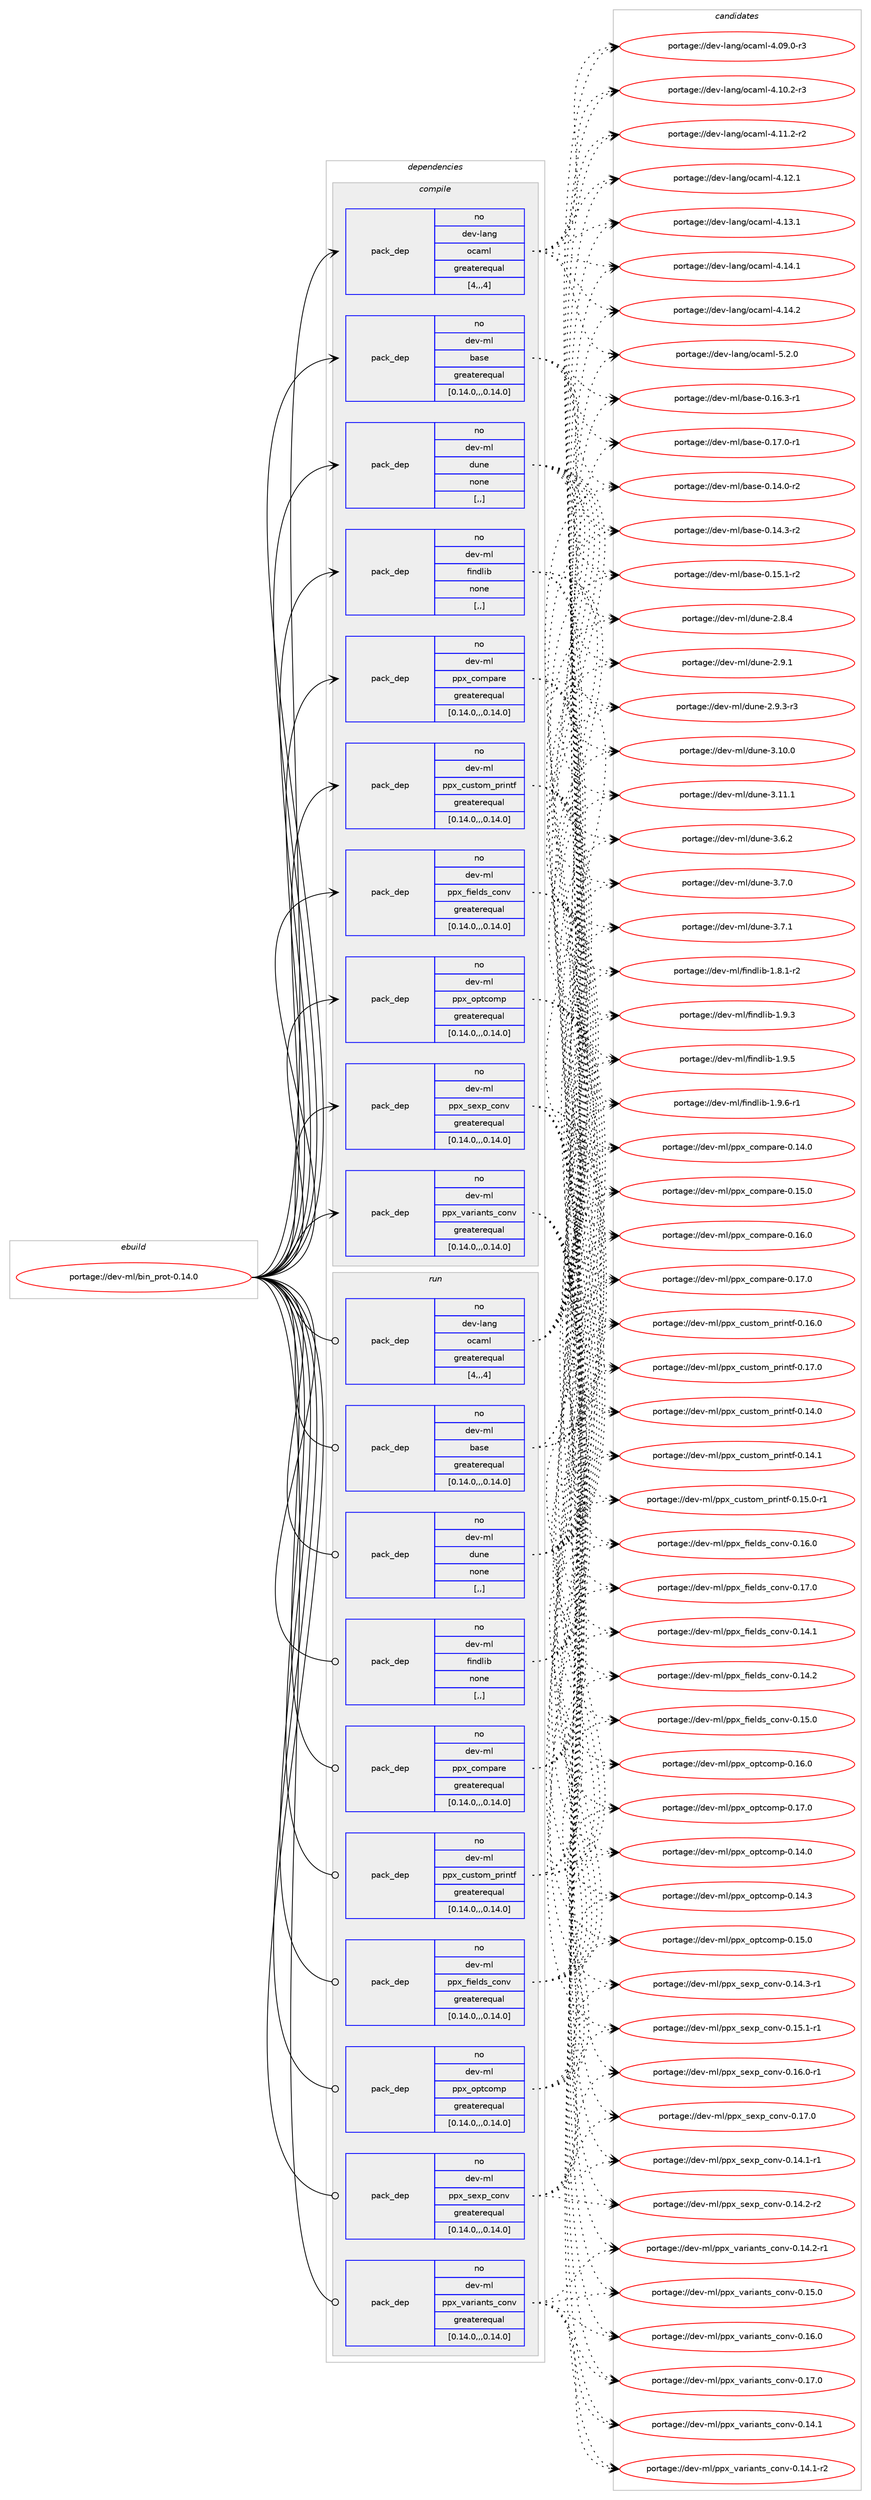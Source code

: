 digraph prolog {

# *************
# Graph options
# *************

newrank=true;
concentrate=true;
compound=true;
graph [rankdir=LR,fontname=Helvetica,fontsize=10,ranksep=1.5];#, ranksep=2.5, nodesep=0.2];
edge  [arrowhead=vee];
node  [fontname=Helvetica,fontsize=10];

# **********
# The ebuild
# **********

subgraph cluster_leftcol {
color=gray;
rank=same;
label=<<i>ebuild</i>>;
id [label="portage://dev-ml/bin_prot-0.14.0", color=red, width=4, href="../dev-ml/bin_prot-0.14.0.svg"];
}

# ****************
# The dependencies
# ****************

subgraph cluster_midcol {
color=gray;
label=<<i>dependencies</i>>;
subgraph cluster_compile {
fillcolor="#eeeeee";
style=filled;
label=<<i>compile</i>>;
subgraph pack85082 {
dependency114693 [label=<<TABLE BORDER="0" CELLBORDER="1" CELLSPACING="0" CELLPADDING="4" WIDTH="220"><TR><TD ROWSPAN="6" CELLPADDING="30">pack_dep</TD></TR><TR><TD WIDTH="110">no</TD></TR><TR><TD>dev-lang</TD></TR><TR><TD>ocaml</TD></TR><TR><TD>greaterequal</TD></TR><TR><TD>[4,,,4]</TD></TR></TABLE>>, shape=none, color=blue];
}
id:e -> dependency114693:w [weight=20,style="solid",arrowhead="vee"];
subgraph pack85083 {
dependency114694 [label=<<TABLE BORDER="0" CELLBORDER="1" CELLSPACING="0" CELLPADDING="4" WIDTH="220"><TR><TD ROWSPAN="6" CELLPADDING="30">pack_dep</TD></TR><TR><TD WIDTH="110">no</TD></TR><TR><TD>dev-ml</TD></TR><TR><TD>base</TD></TR><TR><TD>greaterequal</TD></TR><TR><TD>[0.14.0,,,0.14.0]</TD></TR></TABLE>>, shape=none, color=blue];
}
id:e -> dependency114694:w [weight=20,style="solid",arrowhead="vee"];
subgraph pack85084 {
dependency114695 [label=<<TABLE BORDER="0" CELLBORDER="1" CELLSPACING="0" CELLPADDING="4" WIDTH="220"><TR><TD ROWSPAN="6" CELLPADDING="30">pack_dep</TD></TR><TR><TD WIDTH="110">no</TD></TR><TR><TD>dev-ml</TD></TR><TR><TD>dune</TD></TR><TR><TD>none</TD></TR><TR><TD>[,,]</TD></TR></TABLE>>, shape=none, color=blue];
}
id:e -> dependency114695:w [weight=20,style="solid",arrowhead="vee"];
subgraph pack85085 {
dependency114696 [label=<<TABLE BORDER="0" CELLBORDER="1" CELLSPACING="0" CELLPADDING="4" WIDTH="220"><TR><TD ROWSPAN="6" CELLPADDING="30">pack_dep</TD></TR><TR><TD WIDTH="110">no</TD></TR><TR><TD>dev-ml</TD></TR><TR><TD>findlib</TD></TR><TR><TD>none</TD></TR><TR><TD>[,,]</TD></TR></TABLE>>, shape=none, color=blue];
}
id:e -> dependency114696:w [weight=20,style="solid",arrowhead="vee"];
subgraph pack85086 {
dependency114697 [label=<<TABLE BORDER="0" CELLBORDER="1" CELLSPACING="0" CELLPADDING="4" WIDTH="220"><TR><TD ROWSPAN="6" CELLPADDING="30">pack_dep</TD></TR><TR><TD WIDTH="110">no</TD></TR><TR><TD>dev-ml</TD></TR><TR><TD>ppx_compare</TD></TR><TR><TD>greaterequal</TD></TR><TR><TD>[0.14.0,,,0.14.0]</TD></TR></TABLE>>, shape=none, color=blue];
}
id:e -> dependency114697:w [weight=20,style="solid",arrowhead="vee"];
subgraph pack85087 {
dependency114698 [label=<<TABLE BORDER="0" CELLBORDER="1" CELLSPACING="0" CELLPADDING="4" WIDTH="220"><TR><TD ROWSPAN="6" CELLPADDING="30">pack_dep</TD></TR><TR><TD WIDTH="110">no</TD></TR><TR><TD>dev-ml</TD></TR><TR><TD>ppx_custom_printf</TD></TR><TR><TD>greaterequal</TD></TR><TR><TD>[0.14.0,,,0.14.0]</TD></TR></TABLE>>, shape=none, color=blue];
}
id:e -> dependency114698:w [weight=20,style="solid",arrowhead="vee"];
subgraph pack85088 {
dependency114699 [label=<<TABLE BORDER="0" CELLBORDER="1" CELLSPACING="0" CELLPADDING="4" WIDTH="220"><TR><TD ROWSPAN="6" CELLPADDING="30">pack_dep</TD></TR><TR><TD WIDTH="110">no</TD></TR><TR><TD>dev-ml</TD></TR><TR><TD>ppx_fields_conv</TD></TR><TR><TD>greaterequal</TD></TR><TR><TD>[0.14.0,,,0.14.0]</TD></TR></TABLE>>, shape=none, color=blue];
}
id:e -> dependency114699:w [weight=20,style="solid",arrowhead="vee"];
subgraph pack85089 {
dependency114700 [label=<<TABLE BORDER="0" CELLBORDER="1" CELLSPACING="0" CELLPADDING="4" WIDTH="220"><TR><TD ROWSPAN="6" CELLPADDING="30">pack_dep</TD></TR><TR><TD WIDTH="110">no</TD></TR><TR><TD>dev-ml</TD></TR><TR><TD>ppx_optcomp</TD></TR><TR><TD>greaterequal</TD></TR><TR><TD>[0.14.0,,,0.14.0]</TD></TR></TABLE>>, shape=none, color=blue];
}
id:e -> dependency114700:w [weight=20,style="solid",arrowhead="vee"];
subgraph pack85090 {
dependency114701 [label=<<TABLE BORDER="0" CELLBORDER="1" CELLSPACING="0" CELLPADDING="4" WIDTH="220"><TR><TD ROWSPAN="6" CELLPADDING="30">pack_dep</TD></TR><TR><TD WIDTH="110">no</TD></TR><TR><TD>dev-ml</TD></TR><TR><TD>ppx_sexp_conv</TD></TR><TR><TD>greaterequal</TD></TR><TR><TD>[0.14.0,,,0.14.0]</TD></TR></TABLE>>, shape=none, color=blue];
}
id:e -> dependency114701:w [weight=20,style="solid",arrowhead="vee"];
subgraph pack85091 {
dependency114702 [label=<<TABLE BORDER="0" CELLBORDER="1" CELLSPACING="0" CELLPADDING="4" WIDTH="220"><TR><TD ROWSPAN="6" CELLPADDING="30">pack_dep</TD></TR><TR><TD WIDTH="110">no</TD></TR><TR><TD>dev-ml</TD></TR><TR><TD>ppx_variants_conv</TD></TR><TR><TD>greaterequal</TD></TR><TR><TD>[0.14.0,,,0.14.0]</TD></TR></TABLE>>, shape=none, color=blue];
}
id:e -> dependency114702:w [weight=20,style="solid",arrowhead="vee"];
}
subgraph cluster_compileandrun {
fillcolor="#eeeeee";
style=filled;
label=<<i>compile and run</i>>;
}
subgraph cluster_run {
fillcolor="#eeeeee";
style=filled;
label=<<i>run</i>>;
subgraph pack85092 {
dependency114703 [label=<<TABLE BORDER="0" CELLBORDER="1" CELLSPACING="0" CELLPADDING="4" WIDTH="220"><TR><TD ROWSPAN="6" CELLPADDING="30">pack_dep</TD></TR><TR><TD WIDTH="110">no</TD></TR><TR><TD>dev-lang</TD></TR><TR><TD>ocaml</TD></TR><TR><TD>greaterequal</TD></TR><TR><TD>[4,,,4]</TD></TR></TABLE>>, shape=none, color=blue];
}
id:e -> dependency114703:w [weight=20,style="solid",arrowhead="odot"];
subgraph pack85093 {
dependency114704 [label=<<TABLE BORDER="0" CELLBORDER="1" CELLSPACING="0" CELLPADDING="4" WIDTH="220"><TR><TD ROWSPAN="6" CELLPADDING="30">pack_dep</TD></TR><TR><TD WIDTH="110">no</TD></TR><TR><TD>dev-ml</TD></TR><TR><TD>base</TD></TR><TR><TD>greaterequal</TD></TR><TR><TD>[0.14.0,,,0.14.0]</TD></TR></TABLE>>, shape=none, color=blue];
}
id:e -> dependency114704:w [weight=20,style="solid",arrowhead="odot"];
subgraph pack85094 {
dependency114705 [label=<<TABLE BORDER="0" CELLBORDER="1" CELLSPACING="0" CELLPADDING="4" WIDTH="220"><TR><TD ROWSPAN="6" CELLPADDING="30">pack_dep</TD></TR><TR><TD WIDTH="110">no</TD></TR><TR><TD>dev-ml</TD></TR><TR><TD>dune</TD></TR><TR><TD>none</TD></TR><TR><TD>[,,]</TD></TR></TABLE>>, shape=none, color=blue];
}
id:e -> dependency114705:w [weight=20,style="solid",arrowhead="odot"];
subgraph pack85095 {
dependency114706 [label=<<TABLE BORDER="0" CELLBORDER="1" CELLSPACING="0" CELLPADDING="4" WIDTH="220"><TR><TD ROWSPAN="6" CELLPADDING="30">pack_dep</TD></TR><TR><TD WIDTH="110">no</TD></TR><TR><TD>dev-ml</TD></TR><TR><TD>findlib</TD></TR><TR><TD>none</TD></TR><TR><TD>[,,]</TD></TR></TABLE>>, shape=none, color=blue];
}
id:e -> dependency114706:w [weight=20,style="solid",arrowhead="odot"];
subgraph pack85096 {
dependency114707 [label=<<TABLE BORDER="0" CELLBORDER="1" CELLSPACING="0" CELLPADDING="4" WIDTH="220"><TR><TD ROWSPAN="6" CELLPADDING="30">pack_dep</TD></TR><TR><TD WIDTH="110">no</TD></TR><TR><TD>dev-ml</TD></TR><TR><TD>ppx_compare</TD></TR><TR><TD>greaterequal</TD></TR><TR><TD>[0.14.0,,,0.14.0]</TD></TR></TABLE>>, shape=none, color=blue];
}
id:e -> dependency114707:w [weight=20,style="solid",arrowhead="odot"];
subgraph pack85097 {
dependency114708 [label=<<TABLE BORDER="0" CELLBORDER="1" CELLSPACING="0" CELLPADDING="4" WIDTH="220"><TR><TD ROWSPAN="6" CELLPADDING="30">pack_dep</TD></TR><TR><TD WIDTH="110">no</TD></TR><TR><TD>dev-ml</TD></TR><TR><TD>ppx_custom_printf</TD></TR><TR><TD>greaterequal</TD></TR><TR><TD>[0.14.0,,,0.14.0]</TD></TR></TABLE>>, shape=none, color=blue];
}
id:e -> dependency114708:w [weight=20,style="solid",arrowhead="odot"];
subgraph pack85098 {
dependency114709 [label=<<TABLE BORDER="0" CELLBORDER="1" CELLSPACING="0" CELLPADDING="4" WIDTH="220"><TR><TD ROWSPAN="6" CELLPADDING="30">pack_dep</TD></TR><TR><TD WIDTH="110">no</TD></TR><TR><TD>dev-ml</TD></TR><TR><TD>ppx_fields_conv</TD></TR><TR><TD>greaterequal</TD></TR><TR><TD>[0.14.0,,,0.14.0]</TD></TR></TABLE>>, shape=none, color=blue];
}
id:e -> dependency114709:w [weight=20,style="solid",arrowhead="odot"];
subgraph pack85099 {
dependency114710 [label=<<TABLE BORDER="0" CELLBORDER="1" CELLSPACING="0" CELLPADDING="4" WIDTH="220"><TR><TD ROWSPAN="6" CELLPADDING="30">pack_dep</TD></TR><TR><TD WIDTH="110">no</TD></TR><TR><TD>dev-ml</TD></TR><TR><TD>ppx_optcomp</TD></TR><TR><TD>greaterequal</TD></TR><TR><TD>[0.14.0,,,0.14.0]</TD></TR></TABLE>>, shape=none, color=blue];
}
id:e -> dependency114710:w [weight=20,style="solid",arrowhead="odot"];
subgraph pack85100 {
dependency114711 [label=<<TABLE BORDER="0" CELLBORDER="1" CELLSPACING="0" CELLPADDING="4" WIDTH="220"><TR><TD ROWSPAN="6" CELLPADDING="30">pack_dep</TD></TR><TR><TD WIDTH="110">no</TD></TR><TR><TD>dev-ml</TD></TR><TR><TD>ppx_sexp_conv</TD></TR><TR><TD>greaterequal</TD></TR><TR><TD>[0.14.0,,,0.14.0]</TD></TR></TABLE>>, shape=none, color=blue];
}
id:e -> dependency114711:w [weight=20,style="solid",arrowhead="odot"];
subgraph pack85101 {
dependency114712 [label=<<TABLE BORDER="0" CELLBORDER="1" CELLSPACING="0" CELLPADDING="4" WIDTH="220"><TR><TD ROWSPAN="6" CELLPADDING="30">pack_dep</TD></TR><TR><TD WIDTH="110">no</TD></TR><TR><TD>dev-ml</TD></TR><TR><TD>ppx_variants_conv</TD></TR><TR><TD>greaterequal</TD></TR><TR><TD>[0.14.0,,,0.14.0]</TD></TR></TABLE>>, shape=none, color=blue];
}
id:e -> dependency114712:w [weight=20,style="solid",arrowhead="odot"];
}
}

# **************
# The candidates
# **************

subgraph cluster_choices {
rank=same;
color=gray;
label=<<i>candidates</i>>;

subgraph choice85082 {
color=black;
nodesep=1;
choice1001011184510897110103471119997109108455246485746484511451 [label="portage://dev-lang/ocaml-4.09.0-r3", color=red, width=4,href="../dev-lang/ocaml-4.09.0-r3.svg"];
choice1001011184510897110103471119997109108455246494846504511451 [label="portage://dev-lang/ocaml-4.10.2-r3", color=red, width=4,href="../dev-lang/ocaml-4.10.2-r3.svg"];
choice1001011184510897110103471119997109108455246494946504511450 [label="portage://dev-lang/ocaml-4.11.2-r2", color=red, width=4,href="../dev-lang/ocaml-4.11.2-r2.svg"];
choice100101118451089711010347111999710910845524649504649 [label="portage://dev-lang/ocaml-4.12.1", color=red, width=4,href="../dev-lang/ocaml-4.12.1.svg"];
choice100101118451089711010347111999710910845524649514649 [label="portage://dev-lang/ocaml-4.13.1", color=red, width=4,href="../dev-lang/ocaml-4.13.1.svg"];
choice100101118451089711010347111999710910845524649524649 [label="portage://dev-lang/ocaml-4.14.1", color=red, width=4,href="../dev-lang/ocaml-4.14.1.svg"];
choice100101118451089711010347111999710910845524649524650 [label="portage://dev-lang/ocaml-4.14.2", color=red, width=4,href="../dev-lang/ocaml-4.14.2.svg"];
choice1001011184510897110103471119997109108455346504648 [label="portage://dev-lang/ocaml-5.2.0", color=red, width=4,href="../dev-lang/ocaml-5.2.0.svg"];
dependency114693:e -> choice1001011184510897110103471119997109108455246485746484511451:w [style=dotted,weight="100"];
dependency114693:e -> choice1001011184510897110103471119997109108455246494846504511451:w [style=dotted,weight="100"];
dependency114693:e -> choice1001011184510897110103471119997109108455246494946504511450:w [style=dotted,weight="100"];
dependency114693:e -> choice100101118451089711010347111999710910845524649504649:w [style=dotted,weight="100"];
dependency114693:e -> choice100101118451089711010347111999710910845524649514649:w [style=dotted,weight="100"];
dependency114693:e -> choice100101118451089711010347111999710910845524649524649:w [style=dotted,weight="100"];
dependency114693:e -> choice100101118451089711010347111999710910845524649524650:w [style=dotted,weight="100"];
dependency114693:e -> choice1001011184510897110103471119997109108455346504648:w [style=dotted,weight="100"];
}
subgraph choice85083 {
color=black;
nodesep=1;
choice10010111845109108479897115101454846495246484511450 [label="portage://dev-ml/base-0.14.0-r2", color=red, width=4,href="../dev-ml/base-0.14.0-r2.svg"];
choice10010111845109108479897115101454846495246514511450 [label="portage://dev-ml/base-0.14.3-r2", color=red, width=4,href="../dev-ml/base-0.14.3-r2.svg"];
choice10010111845109108479897115101454846495346494511450 [label="portage://dev-ml/base-0.15.1-r2", color=red, width=4,href="../dev-ml/base-0.15.1-r2.svg"];
choice10010111845109108479897115101454846495446514511449 [label="portage://dev-ml/base-0.16.3-r1", color=red, width=4,href="../dev-ml/base-0.16.3-r1.svg"];
choice10010111845109108479897115101454846495546484511449 [label="portage://dev-ml/base-0.17.0-r1", color=red, width=4,href="../dev-ml/base-0.17.0-r1.svg"];
dependency114694:e -> choice10010111845109108479897115101454846495246484511450:w [style=dotted,weight="100"];
dependency114694:e -> choice10010111845109108479897115101454846495246514511450:w [style=dotted,weight="100"];
dependency114694:e -> choice10010111845109108479897115101454846495346494511450:w [style=dotted,weight="100"];
dependency114694:e -> choice10010111845109108479897115101454846495446514511449:w [style=dotted,weight="100"];
dependency114694:e -> choice10010111845109108479897115101454846495546484511449:w [style=dotted,weight="100"];
}
subgraph choice85084 {
color=black;
nodesep=1;
choice1001011184510910847100117110101455046564652 [label="portage://dev-ml/dune-2.8.4", color=red, width=4,href="../dev-ml/dune-2.8.4.svg"];
choice1001011184510910847100117110101455046574649 [label="portage://dev-ml/dune-2.9.1", color=red, width=4,href="../dev-ml/dune-2.9.1.svg"];
choice10010111845109108471001171101014550465746514511451 [label="portage://dev-ml/dune-2.9.3-r3", color=red, width=4,href="../dev-ml/dune-2.9.3-r3.svg"];
choice100101118451091084710011711010145514649484648 [label="portage://dev-ml/dune-3.10.0", color=red, width=4,href="../dev-ml/dune-3.10.0.svg"];
choice100101118451091084710011711010145514649494649 [label="portage://dev-ml/dune-3.11.1", color=red, width=4,href="../dev-ml/dune-3.11.1.svg"];
choice1001011184510910847100117110101455146544650 [label="portage://dev-ml/dune-3.6.2", color=red, width=4,href="../dev-ml/dune-3.6.2.svg"];
choice1001011184510910847100117110101455146554648 [label="portage://dev-ml/dune-3.7.0", color=red, width=4,href="../dev-ml/dune-3.7.0.svg"];
choice1001011184510910847100117110101455146554649 [label="portage://dev-ml/dune-3.7.1", color=red, width=4,href="../dev-ml/dune-3.7.1.svg"];
dependency114695:e -> choice1001011184510910847100117110101455046564652:w [style=dotted,weight="100"];
dependency114695:e -> choice1001011184510910847100117110101455046574649:w [style=dotted,weight="100"];
dependency114695:e -> choice10010111845109108471001171101014550465746514511451:w [style=dotted,weight="100"];
dependency114695:e -> choice100101118451091084710011711010145514649484648:w [style=dotted,weight="100"];
dependency114695:e -> choice100101118451091084710011711010145514649494649:w [style=dotted,weight="100"];
dependency114695:e -> choice1001011184510910847100117110101455146544650:w [style=dotted,weight="100"];
dependency114695:e -> choice1001011184510910847100117110101455146554648:w [style=dotted,weight="100"];
dependency114695:e -> choice1001011184510910847100117110101455146554649:w [style=dotted,weight="100"];
}
subgraph choice85085 {
color=black;
nodesep=1;
choice1001011184510910847102105110100108105984549465646494511450 [label="portage://dev-ml/findlib-1.8.1-r2", color=red, width=4,href="../dev-ml/findlib-1.8.1-r2.svg"];
choice100101118451091084710210511010010810598454946574651 [label="portage://dev-ml/findlib-1.9.3", color=red, width=4,href="../dev-ml/findlib-1.9.3.svg"];
choice100101118451091084710210511010010810598454946574653 [label="portage://dev-ml/findlib-1.9.5", color=red, width=4,href="../dev-ml/findlib-1.9.5.svg"];
choice1001011184510910847102105110100108105984549465746544511449 [label="portage://dev-ml/findlib-1.9.6-r1", color=red, width=4,href="../dev-ml/findlib-1.9.6-r1.svg"];
dependency114696:e -> choice1001011184510910847102105110100108105984549465646494511450:w [style=dotted,weight="100"];
dependency114696:e -> choice100101118451091084710210511010010810598454946574651:w [style=dotted,weight="100"];
dependency114696:e -> choice100101118451091084710210511010010810598454946574653:w [style=dotted,weight="100"];
dependency114696:e -> choice1001011184510910847102105110100108105984549465746544511449:w [style=dotted,weight="100"];
}
subgraph choice85086 {
color=black;
nodesep=1;
choice100101118451091084711211212095991111091129711410145484649524648 [label="portage://dev-ml/ppx_compare-0.14.0", color=red, width=4,href="../dev-ml/ppx_compare-0.14.0.svg"];
choice100101118451091084711211212095991111091129711410145484649534648 [label="portage://dev-ml/ppx_compare-0.15.0", color=red, width=4,href="../dev-ml/ppx_compare-0.15.0.svg"];
choice100101118451091084711211212095991111091129711410145484649544648 [label="portage://dev-ml/ppx_compare-0.16.0", color=red, width=4,href="../dev-ml/ppx_compare-0.16.0.svg"];
choice100101118451091084711211212095991111091129711410145484649554648 [label="portage://dev-ml/ppx_compare-0.17.0", color=red, width=4,href="../dev-ml/ppx_compare-0.17.0.svg"];
dependency114697:e -> choice100101118451091084711211212095991111091129711410145484649524648:w [style=dotted,weight="100"];
dependency114697:e -> choice100101118451091084711211212095991111091129711410145484649534648:w [style=dotted,weight="100"];
dependency114697:e -> choice100101118451091084711211212095991111091129711410145484649544648:w [style=dotted,weight="100"];
dependency114697:e -> choice100101118451091084711211212095991111091129711410145484649554648:w [style=dotted,weight="100"];
}
subgraph choice85087 {
color=black;
nodesep=1;
choice100101118451091084711211212095991171151161111099511211410511011610245484649524648 [label="portage://dev-ml/ppx_custom_printf-0.14.0", color=red, width=4,href="../dev-ml/ppx_custom_printf-0.14.0.svg"];
choice100101118451091084711211212095991171151161111099511211410511011610245484649524649 [label="portage://dev-ml/ppx_custom_printf-0.14.1", color=red, width=4,href="../dev-ml/ppx_custom_printf-0.14.1.svg"];
choice1001011184510910847112112120959911711511611110995112114105110116102454846495346484511449 [label="portage://dev-ml/ppx_custom_printf-0.15.0-r1", color=red, width=4,href="../dev-ml/ppx_custom_printf-0.15.0-r1.svg"];
choice100101118451091084711211212095991171151161111099511211410511011610245484649544648 [label="portage://dev-ml/ppx_custom_printf-0.16.0", color=red, width=4,href="../dev-ml/ppx_custom_printf-0.16.0.svg"];
choice100101118451091084711211212095991171151161111099511211410511011610245484649554648 [label="portage://dev-ml/ppx_custom_printf-0.17.0", color=red, width=4,href="../dev-ml/ppx_custom_printf-0.17.0.svg"];
dependency114698:e -> choice100101118451091084711211212095991171151161111099511211410511011610245484649524648:w [style=dotted,weight="100"];
dependency114698:e -> choice100101118451091084711211212095991171151161111099511211410511011610245484649524649:w [style=dotted,weight="100"];
dependency114698:e -> choice1001011184510910847112112120959911711511611110995112114105110116102454846495346484511449:w [style=dotted,weight="100"];
dependency114698:e -> choice100101118451091084711211212095991171151161111099511211410511011610245484649544648:w [style=dotted,weight="100"];
dependency114698:e -> choice100101118451091084711211212095991171151161111099511211410511011610245484649554648:w [style=dotted,weight="100"];
}
subgraph choice85088 {
color=black;
nodesep=1;
choice100101118451091084711211212095102105101108100115959911111011845484649524649 [label="portage://dev-ml/ppx_fields_conv-0.14.1", color=red, width=4,href="../dev-ml/ppx_fields_conv-0.14.1.svg"];
choice100101118451091084711211212095102105101108100115959911111011845484649524650 [label="portage://dev-ml/ppx_fields_conv-0.14.2", color=red, width=4,href="../dev-ml/ppx_fields_conv-0.14.2.svg"];
choice100101118451091084711211212095102105101108100115959911111011845484649534648 [label="portage://dev-ml/ppx_fields_conv-0.15.0", color=red, width=4,href="../dev-ml/ppx_fields_conv-0.15.0.svg"];
choice100101118451091084711211212095102105101108100115959911111011845484649544648 [label="portage://dev-ml/ppx_fields_conv-0.16.0", color=red, width=4,href="../dev-ml/ppx_fields_conv-0.16.0.svg"];
choice100101118451091084711211212095102105101108100115959911111011845484649554648 [label="portage://dev-ml/ppx_fields_conv-0.17.0", color=red, width=4,href="../dev-ml/ppx_fields_conv-0.17.0.svg"];
dependency114699:e -> choice100101118451091084711211212095102105101108100115959911111011845484649524649:w [style=dotted,weight="100"];
dependency114699:e -> choice100101118451091084711211212095102105101108100115959911111011845484649524650:w [style=dotted,weight="100"];
dependency114699:e -> choice100101118451091084711211212095102105101108100115959911111011845484649534648:w [style=dotted,weight="100"];
dependency114699:e -> choice100101118451091084711211212095102105101108100115959911111011845484649544648:w [style=dotted,weight="100"];
dependency114699:e -> choice100101118451091084711211212095102105101108100115959911111011845484649554648:w [style=dotted,weight="100"];
}
subgraph choice85089 {
color=black;
nodesep=1;
choice1001011184510910847112112120951111121169911110911245484649524648 [label="portage://dev-ml/ppx_optcomp-0.14.0", color=red, width=4,href="../dev-ml/ppx_optcomp-0.14.0.svg"];
choice1001011184510910847112112120951111121169911110911245484649524651 [label="portage://dev-ml/ppx_optcomp-0.14.3", color=red, width=4,href="../dev-ml/ppx_optcomp-0.14.3.svg"];
choice1001011184510910847112112120951111121169911110911245484649534648 [label="portage://dev-ml/ppx_optcomp-0.15.0", color=red, width=4,href="../dev-ml/ppx_optcomp-0.15.0.svg"];
choice1001011184510910847112112120951111121169911110911245484649544648 [label="portage://dev-ml/ppx_optcomp-0.16.0", color=red, width=4,href="../dev-ml/ppx_optcomp-0.16.0.svg"];
choice1001011184510910847112112120951111121169911110911245484649554648 [label="portage://dev-ml/ppx_optcomp-0.17.0", color=red, width=4,href="../dev-ml/ppx_optcomp-0.17.0.svg"];
dependency114700:e -> choice1001011184510910847112112120951111121169911110911245484649524648:w [style=dotted,weight="100"];
dependency114700:e -> choice1001011184510910847112112120951111121169911110911245484649524651:w [style=dotted,weight="100"];
dependency114700:e -> choice1001011184510910847112112120951111121169911110911245484649534648:w [style=dotted,weight="100"];
dependency114700:e -> choice1001011184510910847112112120951111121169911110911245484649544648:w [style=dotted,weight="100"];
dependency114700:e -> choice1001011184510910847112112120951111121169911110911245484649554648:w [style=dotted,weight="100"];
}
subgraph choice85090 {
color=black;
nodesep=1;
choice1001011184510910847112112120951151011201129599111110118454846495246494511449 [label="portage://dev-ml/ppx_sexp_conv-0.14.1-r1", color=red, width=4,href="../dev-ml/ppx_sexp_conv-0.14.1-r1.svg"];
choice1001011184510910847112112120951151011201129599111110118454846495246504511450 [label="portage://dev-ml/ppx_sexp_conv-0.14.2-r2", color=red, width=4,href="../dev-ml/ppx_sexp_conv-0.14.2-r2.svg"];
choice1001011184510910847112112120951151011201129599111110118454846495246514511449 [label="portage://dev-ml/ppx_sexp_conv-0.14.3-r1", color=red, width=4,href="../dev-ml/ppx_sexp_conv-0.14.3-r1.svg"];
choice1001011184510910847112112120951151011201129599111110118454846495346494511449 [label="portage://dev-ml/ppx_sexp_conv-0.15.1-r1", color=red, width=4,href="../dev-ml/ppx_sexp_conv-0.15.1-r1.svg"];
choice1001011184510910847112112120951151011201129599111110118454846495446484511449 [label="portage://dev-ml/ppx_sexp_conv-0.16.0-r1", color=red, width=4,href="../dev-ml/ppx_sexp_conv-0.16.0-r1.svg"];
choice100101118451091084711211212095115101120112959911111011845484649554648 [label="portage://dev-ml/ppx_sexp_conv-0.17.0", color=red, width=4,href="../dev-ml/ppx_sexp_conv-0.17.0.svg"];
dependency114701:e -> choice1001011184510910847112112120951151011201129599111110118454846495246494511449:w [style=dotted,weight="100"];
dependency114701:e -> choice1001011184510910847112112120951151011201129599111110118454846495246504511450:w [style=dotted,weight="100"];
dependency114701:e -> choice1001011184510910847112112120951151011201129599111110118454846495246514511449:w [style=dotted,weight="100"];
dependency114701:e -> choice1001011184510910847112112120951151011201129599111110118454846495346494511449:w [style=dotted,weight="100"];
dependency114701:e -> choice1001011184510910847112112120951151011201129599111110118454846495446484511449:w [style=dotted,weight="100"];
dependency114701:e -> choice100101118451091084711211212095115101120112959911111011845484649554648:w [style=dotted,weight="100"];
}
subgraph choice85091 {
color=black;
nodesep=1;
choice1001011184510910847112112120951189711410597110116115959911111011845484649524649 [label="portage://dev-ml/ppx_variants_conv-0.14.1", color=red, width=4,href="../dev-ml/ppx_variants_conv-0.14.1.svg"];
choice10010111845109108471121121209511897114105971101161159599111110118454846495246494511450 [label="portage://dev-ml/ppx_variants_conv-0.14.1-r2", color=red, width=4,href="../dev-ml/ppx_variants_conv-0.14.1-r2.svg"];
choice10010111845109108471121121209511897114105971101161159599111110118454846495246504511449 [label="portage://dev-ml/ppx_variants_conv-0.14.2-r1", color=red, width=4,href="../dev-ml/ppx_variants_conv-0.14.2-r1.svg"];
choice1001011184510910847112112120951189711410597110116115959911111011845484649534648 [label="portage://dev-ml/ppx_variants_conv-0.15.0", color=red, width=4,href="../dev-ml/ppx_variants_conv-0.15.0.svg"];
choice1001011184510910847112112120951189711410597110116115959911111011845484649544648 [label="portage://dev-ml/ppx_variants_conv-0.16.0", color=red, width=4,href="../dev-ml/ppx_variants_conv-0.16.0.svg"];
choice1001011184510910847112112120951189711410597110116115959911111011845484649554648 [label="portage://dev-ml/ppx_variants_conv-0.17.0", color=red, width=4,href="../dev-ml/ppx_variants_conv-0.17.0.svg"];
dependency114702:e -> choice1001011184510910847112112120951189711410597110116115959911111011845484649524649:w [style=dotted,weight="100"];
dependency114702:e -> choice10010111845109108471121121209511897114105971101161159599111110118454846495246494511450:w [style=dotted,weight="100"];
dependency114702:e -> choice10010111845109108471121121209511897114105971101161159599111110118454846495246504511449:w [style=dotted,weight="100"];
dependency114702:e -> choice1001011184510910847112112120951189711410597110116115959911111011845484649534648:w [style=dotted,weight="100"];
dependency114702:e -> choice1001011184510910847112112120951189711410597110116115959911111011845484649544648:w [style=dotted,weight="100"];
dependency114702:e -> choice1001011184510910847112112120951189711410597110116115959911111011845484649554648:w [style=dotted,weight="100"];
}
subgraph choice85092 {
color=black;
nodesep=1;
choice1001011184510897110103471119997109108455246485746484511451 [label="portage://dev-lang/ocaml-4.09.0-r3", color=red, width=4,href="../dev-lang/ocaml-4.09.0-r3.svg"];
choice1001011184510897110103471119997109108455246494846504511451 [label="portage://dev-lang/ocaml-4.10.2-r3", color=red, width=4,href="../dev-lang/ocaml-4.10.2-r3.svg"];
choice1001011184510897110103471119997109108455246494946504511450 [label="portage://dev-lang/ocaml-4.11.2-r2", color=red, width=4,href="../dev-lang/ocaml-4.11.2-r2.svg"];
choice100101118451089711010347111999710910845524649504649 [label="portage://dev-lang/ocaml-4.12.1", color=red, width=4,href="../dev-lang/ocaml-4.12.1.svg"];
choice100101118451089711010347111999710910845524649514649 [label="portage://dev-lang/ocaml-4.13.1", color=red, width=4,href="../dev-lang/ocaml-4.13.1.svg"];
choice100101118451089711010347111999710910845524649524649 [label="portage://dev-lang/ocaml-4.14.1", color=red, width=4,href="../dev-lang/ocaml-4.14.1.svg"];
choice100101118451089711010347111999710910845524649524650 [label="portage://dev-lang/ocaml-4.14.2", color=red, width=4,href="../dev-lang/ocaml-4.14.2.svg"];
choice1001011184510897110103471119997109108455346504648 [label="portage://dev-lang/ocaml-5.2.0", color=red, width=4,href="../dev-lang/ocaml-5.2.0.svg"];
dependency114703:e -> choice1001011184510897110103471119997109108455246485746484511451:w [style=dotted,weight="100"];
dependency114703:e -> choice1001011184510897110103471119997109108455246494846504511451:w [style=dotted,weight="100"];
dependency114703:e -> choice1001011184510897110103471119997109108455246494946504511450:w [style=dotted,weight="100"];
dependency114703:e -> choice100101118451089711010347111999710910845524649504649:w [style=dotted,weight="100"];
dependency114703:e -> choice100101118451089711010347111999710910845524649514649:w [style=dotted,weight="100"];
dependency114703:e -> choice100101118451089711010347111999710910845524649524649:w [style=dotted,weight="100"];
dependency114703:e -> choice100101118451089711010347111999710910845524649524650:w [style=dotted,weight="100"];
dependency114703:e -> choice1001011184510897110103471119997109108455346504648:w [style=dotted,weight="100"];
}
subgraph choice85093 {
color=black;
nodesep=1;
choice10010111845109108479897115101454846495246484511450 [label="portage://dev-ml/base-0.14.0-r2", color=red, width=4,href="../dev-ml/base-0.14.0-r2.svg"];
choice10010111845109108479897115101454846495246514511450 [label="portage://dev-ml/base-0.14.3-r2", color=red, width=4,href="../dev-ml/base-0.14.3-r2.svg"];
choice10010111845109108479897115101454846495346494511450 [label="portage://dev-ml/base-0.15.1-r2", color=red, width=4,href="../dev-ml/base-0.15.1-r2.svg"];
choice10010111845109108479897115101454846495446514511449 [label="portage://dev-ml/base-0.16.3-r1", color=red, width=4,href="../dev-ml/base-0.16.3-r1.svg"];
choice10010111845109108479897115101454846495546484511449 [label="portage://dev-ml/base-0.17.0-r1", color=red, width=4,href="../dev-ml/base-0.17.0-r1.svg"];
dependency114704:e -> choice10010111845109108479897115101454846495246484511450:w [style=dotted,weight="100"];
dependency114704:e -> choice10010111845109108479897115101454846495246514511450:w [style=dotted,weight="100"];
dependency114704:e -> choice10010111845109108479897115101454846495346494511450:w [style=dotted,weight="100"];
dependency114704:e -> choice10010111845109108479897115101454846495446514511449:w [style=dotted,weight="100"];
dependency114704:e -> choice10010111845109108479897115101454846495546484511449:w [style=dotted,weight="100"];
}
subgraph choice85094 {
color=black;
nodesep=1;
choice1001011184510910847100117110101455046564652 [label="portage://dev-ml/dune-2.8.4", color=red, width=4,href="../dev-ml/dune-2.8.4.svg"];
choice1001011184510910847100117110101455046574649 [label="portage://dev-ml/dune-2.9.1", color=red, width=4,href="../dev-ml/dune-2.9.1.svg"];
choice10010111845109108471001171101014550465746514511451 [label="portage://dev-ml/dune-2.9.3-r3", color=red, width=4,href="../dev-ml/dune-2.9.3-r3.svg"];
choice100101118451091084710011711010145514649484648 [label="portage://dev-ml/dune-3.10.0", color=red, width=4,href="../dev-ml/dune-3.10.0.svg"];
choice100101118451091084710011711010145514649494649 [label="portage://dev-ml/dune-3.11.1", color=red, width=4,href="../dev-ml/dune-3.11.1.svg"];
choice1001011184510910847100117110101455146544650 [label="portage://dev-ml/dune-3.6.2", color=red, width=4,href="../dev-ml/dune-3.6.2.svg"];
choice1001011184510910847100117110101455146554648 [label="portage://dev-ml/dune-3.7.0", color=red, width=4,href="../dev-ml/dune-3.7.0.svg"];
choice1001011184510910847100117110101455146554649 [label="portage://dev-ml/dune-3.7.1", color=red, width=4,href="../dev-ml/dune-3.7.1.svg"];
dependency114705:e -> choice1001011184510910847100117110101455046564652:w [style=dotted,weight="100"];
dependency114705:e -> choice1001011184510910847100117110101455046574649:w [style=dotted,weight="100"];
dependency114705:e -> choice10010111845109108471001171101014550465746514511451:w [style=dotted,weight="100"];
dependency114705:e -> choice100101118451091084710011711010145514649484648:w [style=dotted,weight="100"];
dependency114705:e -> choice100101118451091084710011711010145514649494649:w [style=dotted,weight="100"];
dependency114705:e -> choice1001011184510910847100117110101455146544650:w [style=dotted,weight="100"];
dependency114705:e -> choice1001011184510910847100117110101455146554648:w [style=dotted,weight="100"];
dependency114705:e -> choice1001011184510910847100117110101455146554649:w [style=dotted,weight="100"];
}
subgraph choice85095 {
color=black;
nodesep=1;
choice1001011184510910847102105110100108105984549465646494511450 [label="portage://dev-ml/findlib-1.8.1-r2", color=red, width=4,href="../dev-ml/findlib-1.8.1-r2.svg"];
choice100101118451091084710210511010010810598454946574651 [label="portage://dev-ml/findlib-1.9.3", color=red, width=4,href="../dev-ml/findlib-1.9.3.svg"];
choice100101118451091084710210511010010810598454946574653 [label="portage://dev-ml/findlib-1.9.5", color=red, width=4,href="../dev-ml/findlib-1.9.5.svg"];
choice1001011184510910847102105110100108105984549465746544511449 [label="portage://dev-ml/findlib-1.9.6-r1", color=red, width=4,href="../dev-ml/findlib-1.9.6-r1.svg"];
dependency114706:e -> choice1001011184510910847102105110100108105984549465646494511450:w [style=dotted,weight="100"];
dependency114706:e -> choice100101118451091084710210511010010810598454946574651:w [style=dotted,weight="100"];
dependency114706:e -> choice100101118451091084710210511010010810598454946574653:w [style=dotted,weight="100"];
dependency114706:e -> choice1001011184510910847102105110100108105984549465746544511449:w [style=dotted,weight="100"];
}
subgraph choice85096 {
color=black;
nodesep=1;
choice100101118451091084711211212095991111091129711410145484649524648 [label="portage://dev-ml/ppx_compare-0.14.0", color=red, width=4,href="../dev-ml/ppx_compare-0.14.0.svg"];
choice100101118451091084711211212095991111091129711410145484649534648 [label="portage://dev-ml/ppx_compare-0.15.0", color=red, width=4,href="../dev-ml/ppx_compare-0.15.0.svg"];
choice100101118451091084711211212095991111091129711410145484649544648 [label="portage://dev-ml/ppx_compare-0.16.0", color=red, width=4,href="../dev-ml/ppx_compare-0.16.0.svg"];
choice100101118451091084711211212095991111091129711410145484649554648 [label="portage://dev-ml/ppx_compare-0.17.0", color=red, width=4,href="../dev-ml/ppx_compare-0.17.0.svg"];
dependency114707:e -> choice100101118451091084711211212095991111091129711410145484649524648:w [style=dotted,weight="100"];
dependency114707:e -> choice100101118451091084711211212095991111091129711410145484649534648:w [style=dotted,weight="100"];
dependency114707:e -> choice100101118451091084711211212095991111091129711410145484649544648:w [style=dotted,weight="100"];
dependency114707:e -> choice100101118451091084711211212095991111091129711410145484649554648:w [style=dotted,weight="100"];
}
subgraph choice85097 {
color=black;
nodesep=1;
choice100101118451091084711211212095991171151161111099511211410511011610245484649524648 [label="portage://dev-ml/ppx_custom_printf-0.14.0", color=red, width=4,href="../dev-ml/ppx_custom_printf-0.14.0.svg"];
choice100101118451091084711211212095991171151161111099511211410511011610245484649524649 [label="portage://dev-ml/ppx_custom_printf-0.14.1", color=red, width=4,href="../dev-ml/ppx_custom_printf-0.14.1.svg"];
choice1001011184510910847112112120959911711511611110995112114105110116102454846495346484511449 [label="portage://dev-ml/ppx_custom_printf-0.15.0-r1", color=red, width=4,href="../dev-ml/ppx_custom_printf-0.15.0-r1.svg"];
choice100101118451091084711211212095991171151161111099511211410511011610245484649544648 [label="portage://dev-ml/ppx_custom_printf-0.16.0", color=red, width=4,href="../dev-ml/ppx_custom_printf-0.16.0.svg"];
choice100101118451091084711211212095991171151161111099511211410511011610245484649554648 [label="portage://dev-ml/ppx_custom_printf-0.17.0", color=red, width=4,href="../dev-ml/ppx_custom_printf-0.17.0.svg"];
dependency114708:e -> choice100101118451091084711211212095991171151161111099511211410511011610245484649524648:w [style=dotted,weight="100"];
dependency114708:e -> choice100101118451091084711211212095991171151161111099511211410511011610245484649524649:w [style=dotted,weight="100"];
dependency114708:e -> choice1001011184510910847112112120959911711511611110995112114105110116102454846495346484511449:w [style=dotted,weight="100"];
dependency114708:e -> choice100101118451091084711211212095991171151161111099511211410511011610245484649544648:w [style=dotted,weight="100"];
dependency114708:e -> choice100101118451091084711211212095991171151161111099511211410511011610245484649554648:w [style=dotted,weight="100"];
}
subgraph choice85098 {
color=black;
nodesep=1;
choice100101118451091084711211212095102105101108100115959911111011845484649524649 [label="portage://dev-ml/ppx_fields_conv-0.14.1", color=red, width=4,href="../dev-ml/ppx_fields_conv-0.14.1.svg"];
choice100101118451091084711211212095102105101108100115959911111011845484649524650 [label="portage://dev-ml/ppx_fields_conv-0.14.2", color=red, width=4,href="../dev-ml/ppx_fields_conv-0.14.2.svg"];
choice100101118451091084711211212095102105101108100115959911111011845484649534648 [label="portage://dev-ml/ppx_fields_conv-0.15.0", color=red, width=4,href="../dev-ml/ppx_fields_conv-0.15.0.svg"];
choice100101118451091084711211212095102105101108100115959911111011845484649544648 [label="portage://dev-ml/ppx_fields_conv-0.16.0", color=red, width=4,href="../dev-ml/ppx_fields_conv-0.16.0.svg"];
choice100101118451091084711211212095102105101108100115959911111011845484649554648 [label="portage://dev-ml/ppx_fields_conv-0.17.0", color=red, width=4,href="../dev-ml/ppx_fields_conv-0.17.0.svg"];
dependency114709:e -> choice100101118451091084711211212095102105101108100115959911111011845484649524649:w [style=dotted,weight="100"];
dependency114709:e -> choice100101118451091084711211212095102105101108100115959911111011845484649524650:w [style=dotted,weight="100"];
dependency114709:e -> choice100101118451091084711211212095102105101108100115959911111011845484649534648:w [style=dotted,weight="100"];
dependency114709:e -> choice100101118451091084711211212095102105101108100115959911111011845484649544648:w [style=dotted,weight="100"];
dependency114709:e -> choice100101118451091084711211212095102105101108100115959911111011845484649554648:w [style=dotted,weight="100"];
}
subgraph choice85099 {
color=black;
nodesep=1;
choice1001011184510910847112112120951111121169911110911245484649524648 [label="portage://dev-ml/ppx_optcomp-0.14.0", color=red, width=4,href="../dev-ml/ppx_optcomp-0.14.0.svg"];
choice1001011184510910847112112120951111121169911110911245484649524651 [label="portage://dev-ml/ppx_optcomp-0.14.3", color=red, width=4,href="../dev-ml/ppx_optcomp-0.14.3.svg"];
choice1001011184510910847112112120951111121169911110911245484649534648 [label="portage://dev-ml/ppx_optcomp-0.15.0", color=red, width=4,href="../dev-ml/ppx_optcomp-0.15.0.svg"];
choice1001011184510910847112112120951111121169911110911245484649544648 [label="portage://dev-ml/ppx_optcomp-0.16.0", color=red, width=4,href="../dev-ml/ppx_optcomp-0.16.0.svg"];
choice1001011184510910847112112120951111121169911110911245484649554648 [label="portage://dev-ml/ppx_optcomp-0.17.0", color=red, width=4,href="../dev-ml/ppx_optcomp-0.17.0.svg"];
dependency114710:e -> choice1001011184510910847112112120951111121169911110911245484649524648:w [style=dotted,weight="100"];
dependency114710:e -> choice1001011184510910847112112120951111121169911110911245484649524651:w [style=dotted,weight="100"];
dependency114710:e -> choice1001011184510910847112112120951111121169911110911245484649534648:w [style=dotted,weight="100"];
dependency114710:e -> choice1001011184510910847112112120951111121169911110911245484649544648:w [style=dotted,weight="100"];
dependency114710:e -> choice1001011184510910847112112120951111121169911110911245484649554648:w [style=dotted,weight="100"];
}
subgraph choice85100 {
color=black;
nodesep=1;
choice1001011184510910847112112120951151011201129599111110118454846495246494511449 [label="portage://dev-ml/ppx_sexp_conv-0.14.1-r1", color=red, width=4,href="../dev-ml/ppx_sexp_conv-0.14.1-r1.svg"];
choice1001011184510910847112112120951151011201129599111110118454846495246504511450 [label="portage://dev-ml/ppx_sexp_conv-0.14.2-r2", color=red, width=4,href="../dev-ml/ppx_sexp_conv-0.14.2-r2.svg"];
choice1001011184510910847112112120951151011201129599111110118454846495246514511449 [label="portage://dev-ml/ppx_sexp_conv-0.14.3-r1", color=red, width=4,href="../dev-ml/ppx_sexp_conv-0.14.3-r1.svg"];
choice1001011184510910847112112120951151011201129599111110118454846495346494511449 [label="portage://dev-ml/ppx_sexp_conv-0.15.1-r1", color=red, width=4,href="../dev-ml/ppx_sexp_conv-0.15.1-r1.svg"];
choice1001011184510910847112112120951151011201129599111110118454846495446484511449 [label="portage://dev-ml/ppx_sexp_conv-0.16.0-r1", color=red, width=4,href="../dev-ml/ppx_sexp_conv-0.16.0-r1.svg"];
choice100101118451091084711211212095115101120112959911111011845484649554648 [label="portage://dev-ml/ppx_sexp_conv-0.17.0", color=red, width=4,href="../dev-ml/ppx_sexp_conv-0.17.0.svg"];
dependency114711:e -> choice1001011184510910847112112120951151011201129599111110118454846495246494511449:w [style=dotted,weight="100"];
dependency114711:e -> choice1001011184510910847112112120951151011201129599111110118454846495246504511450:w [style=dotted,weight="100"];
dependency114711:e -> choice1001011184510910847112112120951151011201129599111110118454846495246514511449:w [style=dotted,weight="100"];
dependency114711:e -> choice1001011184510910847112112120951151011201129599111110118454846495346494511449:w [style=dotted,weight="100"];
dependency114711:e -> choice1001011184510910847112112120951151011201129599111110118454846495446484511449:w [style=dotted,weight="100"];
dependency114711:e -> choice100101118451091084711211212095115101120112959911111011845484649554648:w [style=dotted,weight="100"];
}
subgraph choice85101 {
color=black;
nodesep=1;
choice1001011184510910847112112120951189711410597110116115959911111011845484649524649 [label="portage://dev-ml/ppx_variants_conv-0.14.1", color=red, width=4,href="../dev-ml/ppx_variants_conv-0.14.1.svg"];
choice10010111845109108471121121209511897114105971101161159599111110118454846495246494511450 [label="portage://dev-ml/ppx_variants_conv-0.14.1-r2", color=red, width=4,href="../dev-ml/ppx_variants_conv-0.14.1-r2.svg"];
choice10010111845109108471121121209511897114105971101161159599111110118454846495246504511449 [label="portage://dev-ml/ppx_variants_conv-0.14.2-r1", color=red, width=4,href="../dev-ml/ppx_variants_conv-0.14.2-r1.svg"];
choice1001011184510910847112112120951189711410597110116115959911111011845484649534648 [label="portage://dev-ml/ppx_variants_conv-0.15.0", color=red, width=4,href="../dev-ml/ppx_variants_conv-0.15.0.svg"];
choice1001011184510910847112112120951189711410597110116115959911111011845484649544648 [label="portage://dev-ml/ppx_variants_conv-0.16.0", color=red, width=4,href="../dev-ml/ppx_variants_conv-0.16.0.svg"];
choice1001011184510910847112112120951189711410597110116115959911111011845484649554648 [label="portage://dev-ml/ppx_variants_conv-0.17.0", color=red, width=4,href="../dev-ml/ppx_variants_conv-0.17.0.svg"];
dependency114712:e -> choice1001011184510910847112112120951189711410597110116115959911111011845484649524649:w [style=dotted,weight="100"];
dependency114712:e -> choice10010111845109108471121121209511897114105971101161159599111110118454846495246494511450:w [style=dotted,weight="100"];
dependency114712:e -> choice10010111845109108471121121209511897114105971101161159599111110118454846495246504511449:w [style=dotted,weight="100"];
dependency114712:e -> choice1001011184510910847112112120951189711410597110116115959911111011845484649534648:w [style=dotted,weight="100"];
dependency114712:e -> choice1001011184510910847112112120951189711410597110116115959911111011845484649544648:w [style=dotted,weight="100"];
dependency114712:e -> choice1001011184510910847112112120951189711410597110116115959911111011845484649554648:w [style=dotted,weight="100"];
}
}

}
